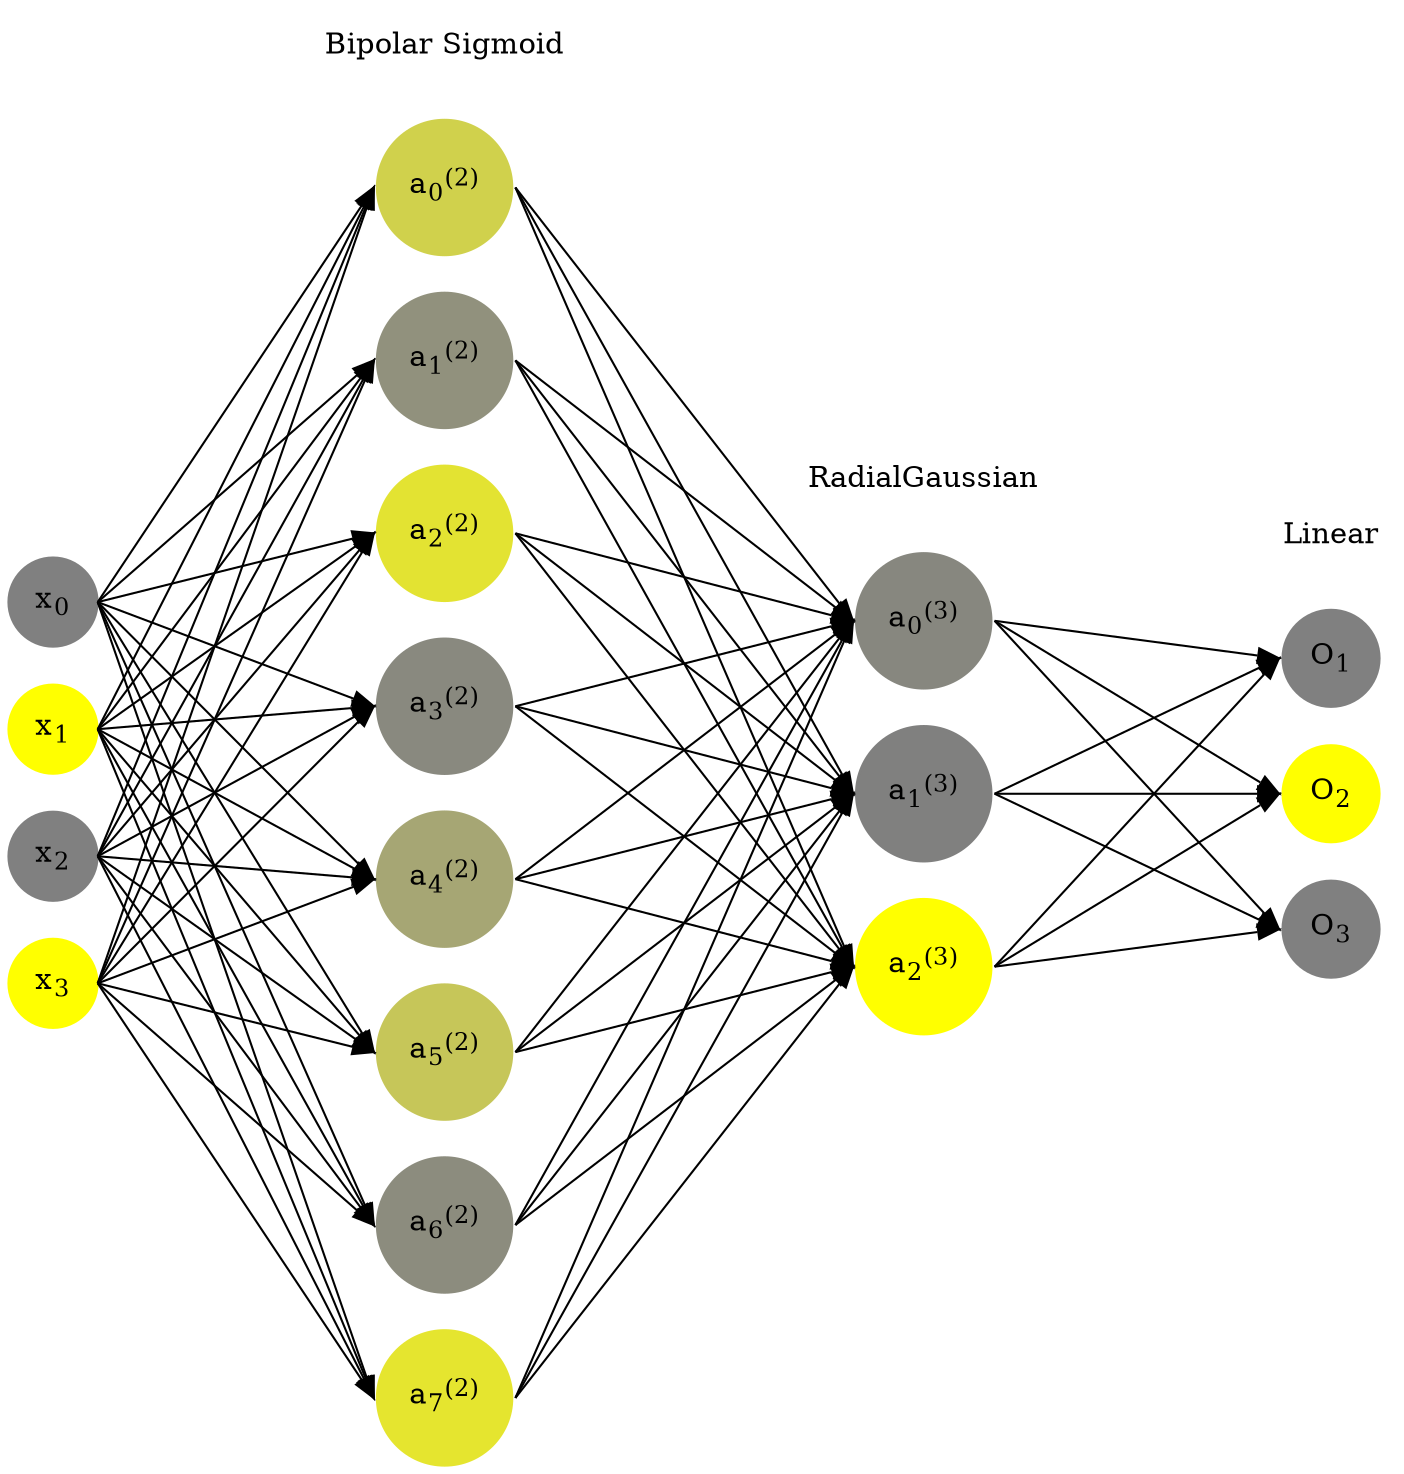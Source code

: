 digraph G {
	rankdir = LR;
	splines=false;
	edge[style=invis];
	ranksep= 1.4;
	{
	node [shape=circle, color="0.1667, 0.0, 0.5", style=filled, fillcolor="0.1667, 0.0, 0.5"];
	x0 [label=<x<sub>0</sub>>];
	}
	{
	node [shape=circle, color="0.1667, 1.0, 1.0", style=filled, fillcolor="0.1667, 1.0, 1.0"];
	x1 [label=<x<sub>1</sub>>];
	}
	{
	node [shape=circle, color="0.1667, 0.0, 0.5", style=filled, fillcolor="0.1667, 0.0, 0.5"];
	x2 [label=<x<sub>2</sub>>];
	}
	{
	node [shape=circle, color="0.1667, 1.0, 1.0", style=filled, fillcolor="0.1667, 1.0, 1.0"];
	x3 [label=<x<sub>3</sub>>];
	}
	{
	node [shape=circle, color="0.1667, 0.632896, 0.816448", style=filled, fillcolor="0.1667, 0.632896, 0.816448"];
	a02 [label=<a<sub>0</sub><sup>(2)</sup>>];
	}
	{
	node [shape=circle, color="0.1667, 0.138408, 0.569204", style=filled, fillcolor="0.1667, 0.138408, 0.569204"];
	a12 [label=<a<sub>1</sub><sup>(2)</sup>>];
	}
	{
	node [shape=circle, color="0.1667, 0.778236, 0.889118", style=filled, fillcolor="0.1667, 0.778236, 0.889118"];
	a22 [label=<a<sub>2</sub><sup>(2)</sup>>];
	}
	{
	node [shape=circle, color="0.1667, 0.076495, 0.538247", style=filled, fillcolor="0.1667, 0.076495, 0.538247"];
	a32 [label=<a<sub>3</sub><sup>(2)</sup>>];
	}
	{
	node [shape=circle, color="0.1667, 0.301282, 0.650641", style=filled, fillcolor="0.1667, 0.301282, 0.650641"];
	a42 [label=<a<sub>4</sub><sup>(2)</sup>>];
	}
	{
	node [shape=circle, color="0.1667, 0.548102, 0.774051", style=filled, fillcolor="0.1667, 0.548102, 0.774051"];
	a52 [label=<a<sub>5</sub><sup>(2)</sup>>];
	}
	{
	node [shape=circle, color="0.1667, 0.094923, 0.547462", style=filled, fillcolor="0.1667, 0.094923, 0.547462"];
	a62 [label=<a<sub>6</sub><sup>(2)</sup>>];
	}
	{
	node [shape=circle, color="0.1667, 0.791152, 0.895576", style=filled, fillcolor="0.1667, 0.791152, 0.895576"];
	a72 [label=<a<sub>7</sub><sup>(2)</sup>>];
	}
	{
	node [shape=circle, color="0.1667, 0.058287, 0.529143", style=filled, fillcolor="0.1667, 0.058287, 0.529143"];
	a03 [label=<a<sub>0</sub><sup>(3)</sup>>];
	}
	{
	node [shape=circle, color="0.1667, 0.006703, 0.503352", style=filled, fillcolor="0.1667, 0.006703, 0.503352"];
	a13 [label=<a<sub>1</sub><sup>(3)</sup>>];
	}
	{
	node [shape=circle, color="0.1667, 0.999689, 0.999845", style=filled, fillcolor="0.1667, 0.999689, 0.999845"];
	a23 [label=<a<sub>2</sub><sup>(3)</sup>>];
	}
	{
	node [shape=circle, color="0.1667, 0.0, 0.5", style=filled, fillcolor="0.1667, 0.0, 0.5"];
	O1 [label=<O<sub>1</sub>>];
	}
	{
	node [shape=circle, color="0.1667, 1.0, 1.0", style=filled, fillcolor="0.1667, 1.0, 1.0"];
	O2 [label=<O<sub>2</sub>>];
	}
	{
	node [shape=circle, color="0.1667, 0.0, 0.5", style=filled, fillcolor="0.1667, 0.0, 0.5"];
	O3 [label=<O<sub>3</sub>>];
	}
	{
	rank=same;
	x0->x1->x2->x3;
	}
	{
	rank=same;
	a02->a12->a22->a32->a42->a52->a62->a72;
	}
	{
	rank=same;
	a03->a13->a23;
	}
	{
	rank=same;
	O1->O2->O3;
	}
	l1 [shape=plaintext,label="Bipolar Sigmoid"];
	l1->a02;
	{rank=same; l1;a02};
	l2 [shape=plaintext,label="RadialGaussian"];
	l2->a03;
	{rank=same; l2;a03};
	l3 [shape=plaintext,label="Linear"];
	l3->O1;
	{rank=same; l3;O1};
edge[style=solid, tailport=e, headport=w];
	{x0;x1;x2;x3} -> {a02;a12;a22;a32;a42;a52;a62;a72};
	{a02;a12;a22;a32;a42;a52;a62;a72} -> {a03;a13;a23};
	{a03;a13;a23} -> {O1,O2,O3};
}